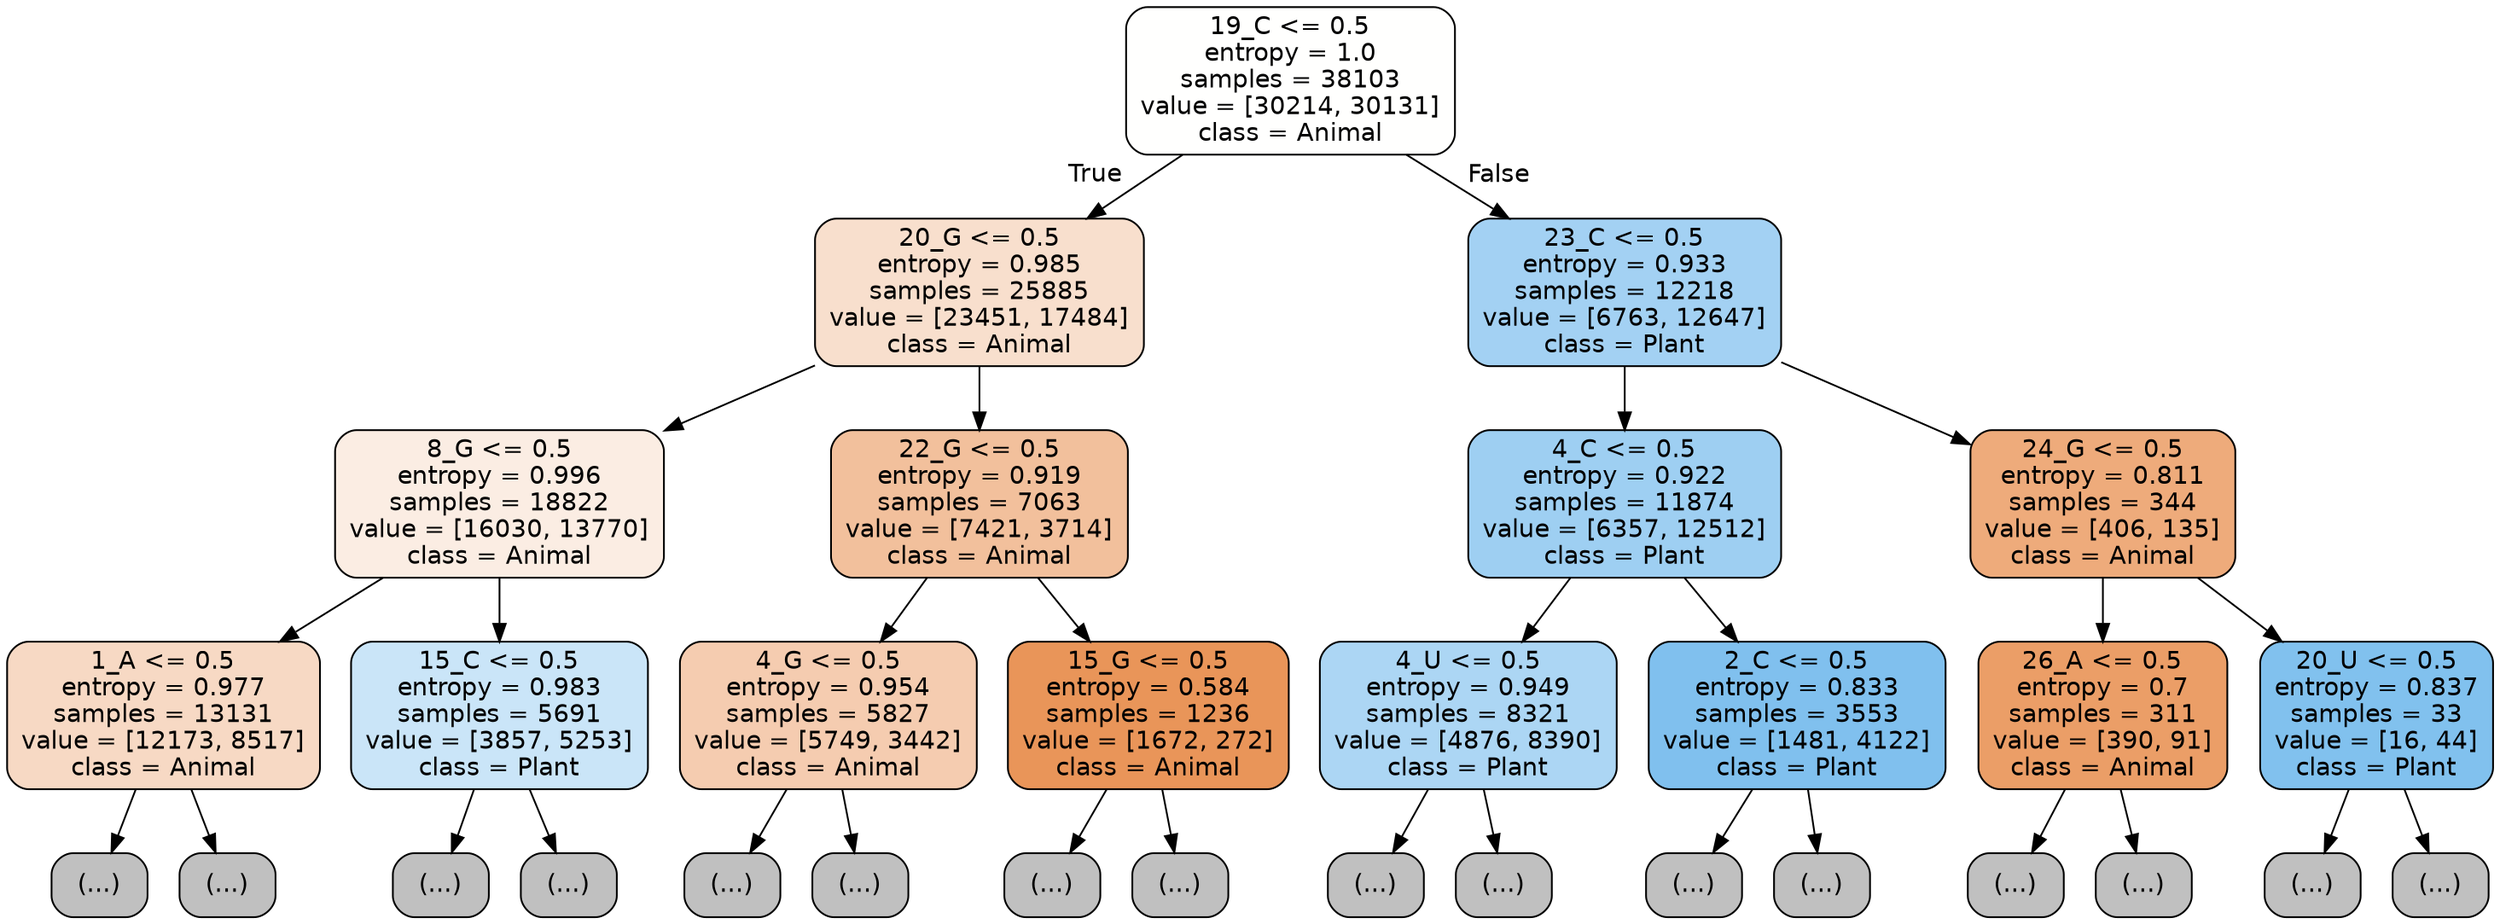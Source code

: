 digraph Tree {
node [shape=box, style="filled, rounded", color="black", fontname="helvetica"] ;
edge [fontname="helvetica"] ;
0 [label="19_C <= 0.5\nentropy = 1.0\nsamples = 38103\nvalue = [30214, 30131]\nclass = Animal", fillcolor="#fffffe"] ;
1 [label="20_G <= 0.5\nentropy = 0.985\nsamples = 25885\nvalue = [23451, 17484]\nclass = Animal", fillcolor="#f8dfcd"] ;
0 -> 1 [labeldistance=2.5, labelangle=45, headlabel="True"] ;
2 [label="8_G <= 0.5\nentropy = 0.996\nsamples = 18822\nvalue = [16030, 13770]\nclass = Animal", fillcolor="#fbede3"] ;
1 -> 2 ;
3 [label="1_A <= 0.5\nentropy = 0.977\nsamples = 13131\nvalue = [12173, 8517]\nclass = Animal", fillcolor="#f7d9c4"] ;
2 -> 3 ;
4 [label="(...)", fillcolor="#C0C0C0"] ;
3 -> 4 ;
5203 [label="(...)", fillcolor="#C0C0C0"] ;
3 -> 5203 ;
6794 [label="15_C <= 0.5\nentropy = 0.983\nsamples = 5691\nvalue = [3857, 5253]\nclass = Plant", fillcolor="#cae5f8"] ;
2 -> 6794 ;
6795 [label="(...)", fillcolor="#C0C0C0"] ;
6794 -> 6795 ;
8806 [label="(...)", fillcolor="#C0C0C0"] ;
6794 -> 8806 ;
9257 [label="22_G <= 0.5\nentropy = 0.919\nsamples = 7063\nvalue = [7421, 3714]\nclass = Animal", fillcolor="#f2c09c"] ;
1 -> 9257 ;
9258 [label="4_G <= 0.5\nentropy = 0.954\nsamples = 5827\nvalue = [5749, 3442]\nclass = Animal", fillcolor="#f5ccb0"] ;
9257 -> 9258 ;
9259 [label="(...)", fillcolor="#C0C0C0"] ;
9258 -> 9259 ;
11402 [label="(...)", fillcolor="#C0C0C0"] ;
9258 -> 11402 ;
12455 [label="15_G <= 0.5\nentropy = 0.584\nsamples = 1236\nvalue = [1672, 272]\nclass = Animal", fillcolor="#e99559"] ;
9257 -> 12455 ;
12456 [label="(...)", fillcolor="#C0C0C0"] ;
12455 -> 12456 ;
12707 [label="(...)", fillcolor="#C0C0C0"] ;
12455 -> 12707 ;
12834 [label="23_C <= 0.5\nentropy = 0.933\nsamples = 12218\nvalue = [6763, 12647]\nclass = Plant", fillcolor="#a3d1f3"] ;
0 -> 12834 [labeldistance=2.5, labelangle=-45, headlabel="False"] ;
12835 [label="4_C <= 0.5\nentropy = 0.922\nsamples = 11874\nvalue = [6357, 12512]\nclass = Plant", fillcolor="#9ecff2"] ;
12834 -> 12835 ;
12836 [label="4_U <= 0.5\nentropy = 0.949\nsamples = 8321\nvalue = [4876, 8390]\nclass = Plant", fillcolor="#acd6f4"] ;
12835 -> 12836 ;
12837 [label="(...)", fillcolor="#C0C0C0"] ;
12836 -> 12837 ;
14872 [label="(...)", fillcolor="#C0C0C0"] ;
12836 -> 14872 ;
15713 [label="2_C <= 0.5\nentropy = 0.833\nsamples = 3553\nvalue = [1481, 4122]\nclass = Plant", fillcolor="#80c0ee"] ;
12835 -> 15713 ;
15714 [label="(...)", fillcolor="#C0C0C0"] ;
15713 -> 15714 ;
16525 [label="(...)", fillcolor="#C0C0C0"] ;
15713 -> 16525 ;
16744 [label="24_G <= 0.5\nentropy = 0.811\nsamples = 344\nvalue = [406, 135]\nclass = Animal", fillcolor="#eeab7b"] ;
12834 -> 16744 ;
16745 [label="26_A <= 0.5\nentropy = 0.7\nsamples = 311\nvalue = [390, 91]\nclass = Animal", fillcolor="#eb9e67"] ;
16744 -> 16745 ;
16746 [label="(...)", fillcolor="#C0C0C0"] ;
16745 -> 16746 ;
16905 [label="(...)", fillcolor="#C0C0C0"] ;
16745 -> 16905 ;
16906 [label="20_U <= 0.5\nentropy = 0.837\nsamples = 33\nvalue = [16, 44]\nclass = Plant", fillcolor="#81c1ee"] ;
16744 -> 16906 ;
16907 [label="(...)", fillcolor="#C0C0C0"] ;
16906 -> 16907 ;
16918 [label="(...)", fillcolor="#C0C0C0"] ;
16906 -> 16918 ;
}